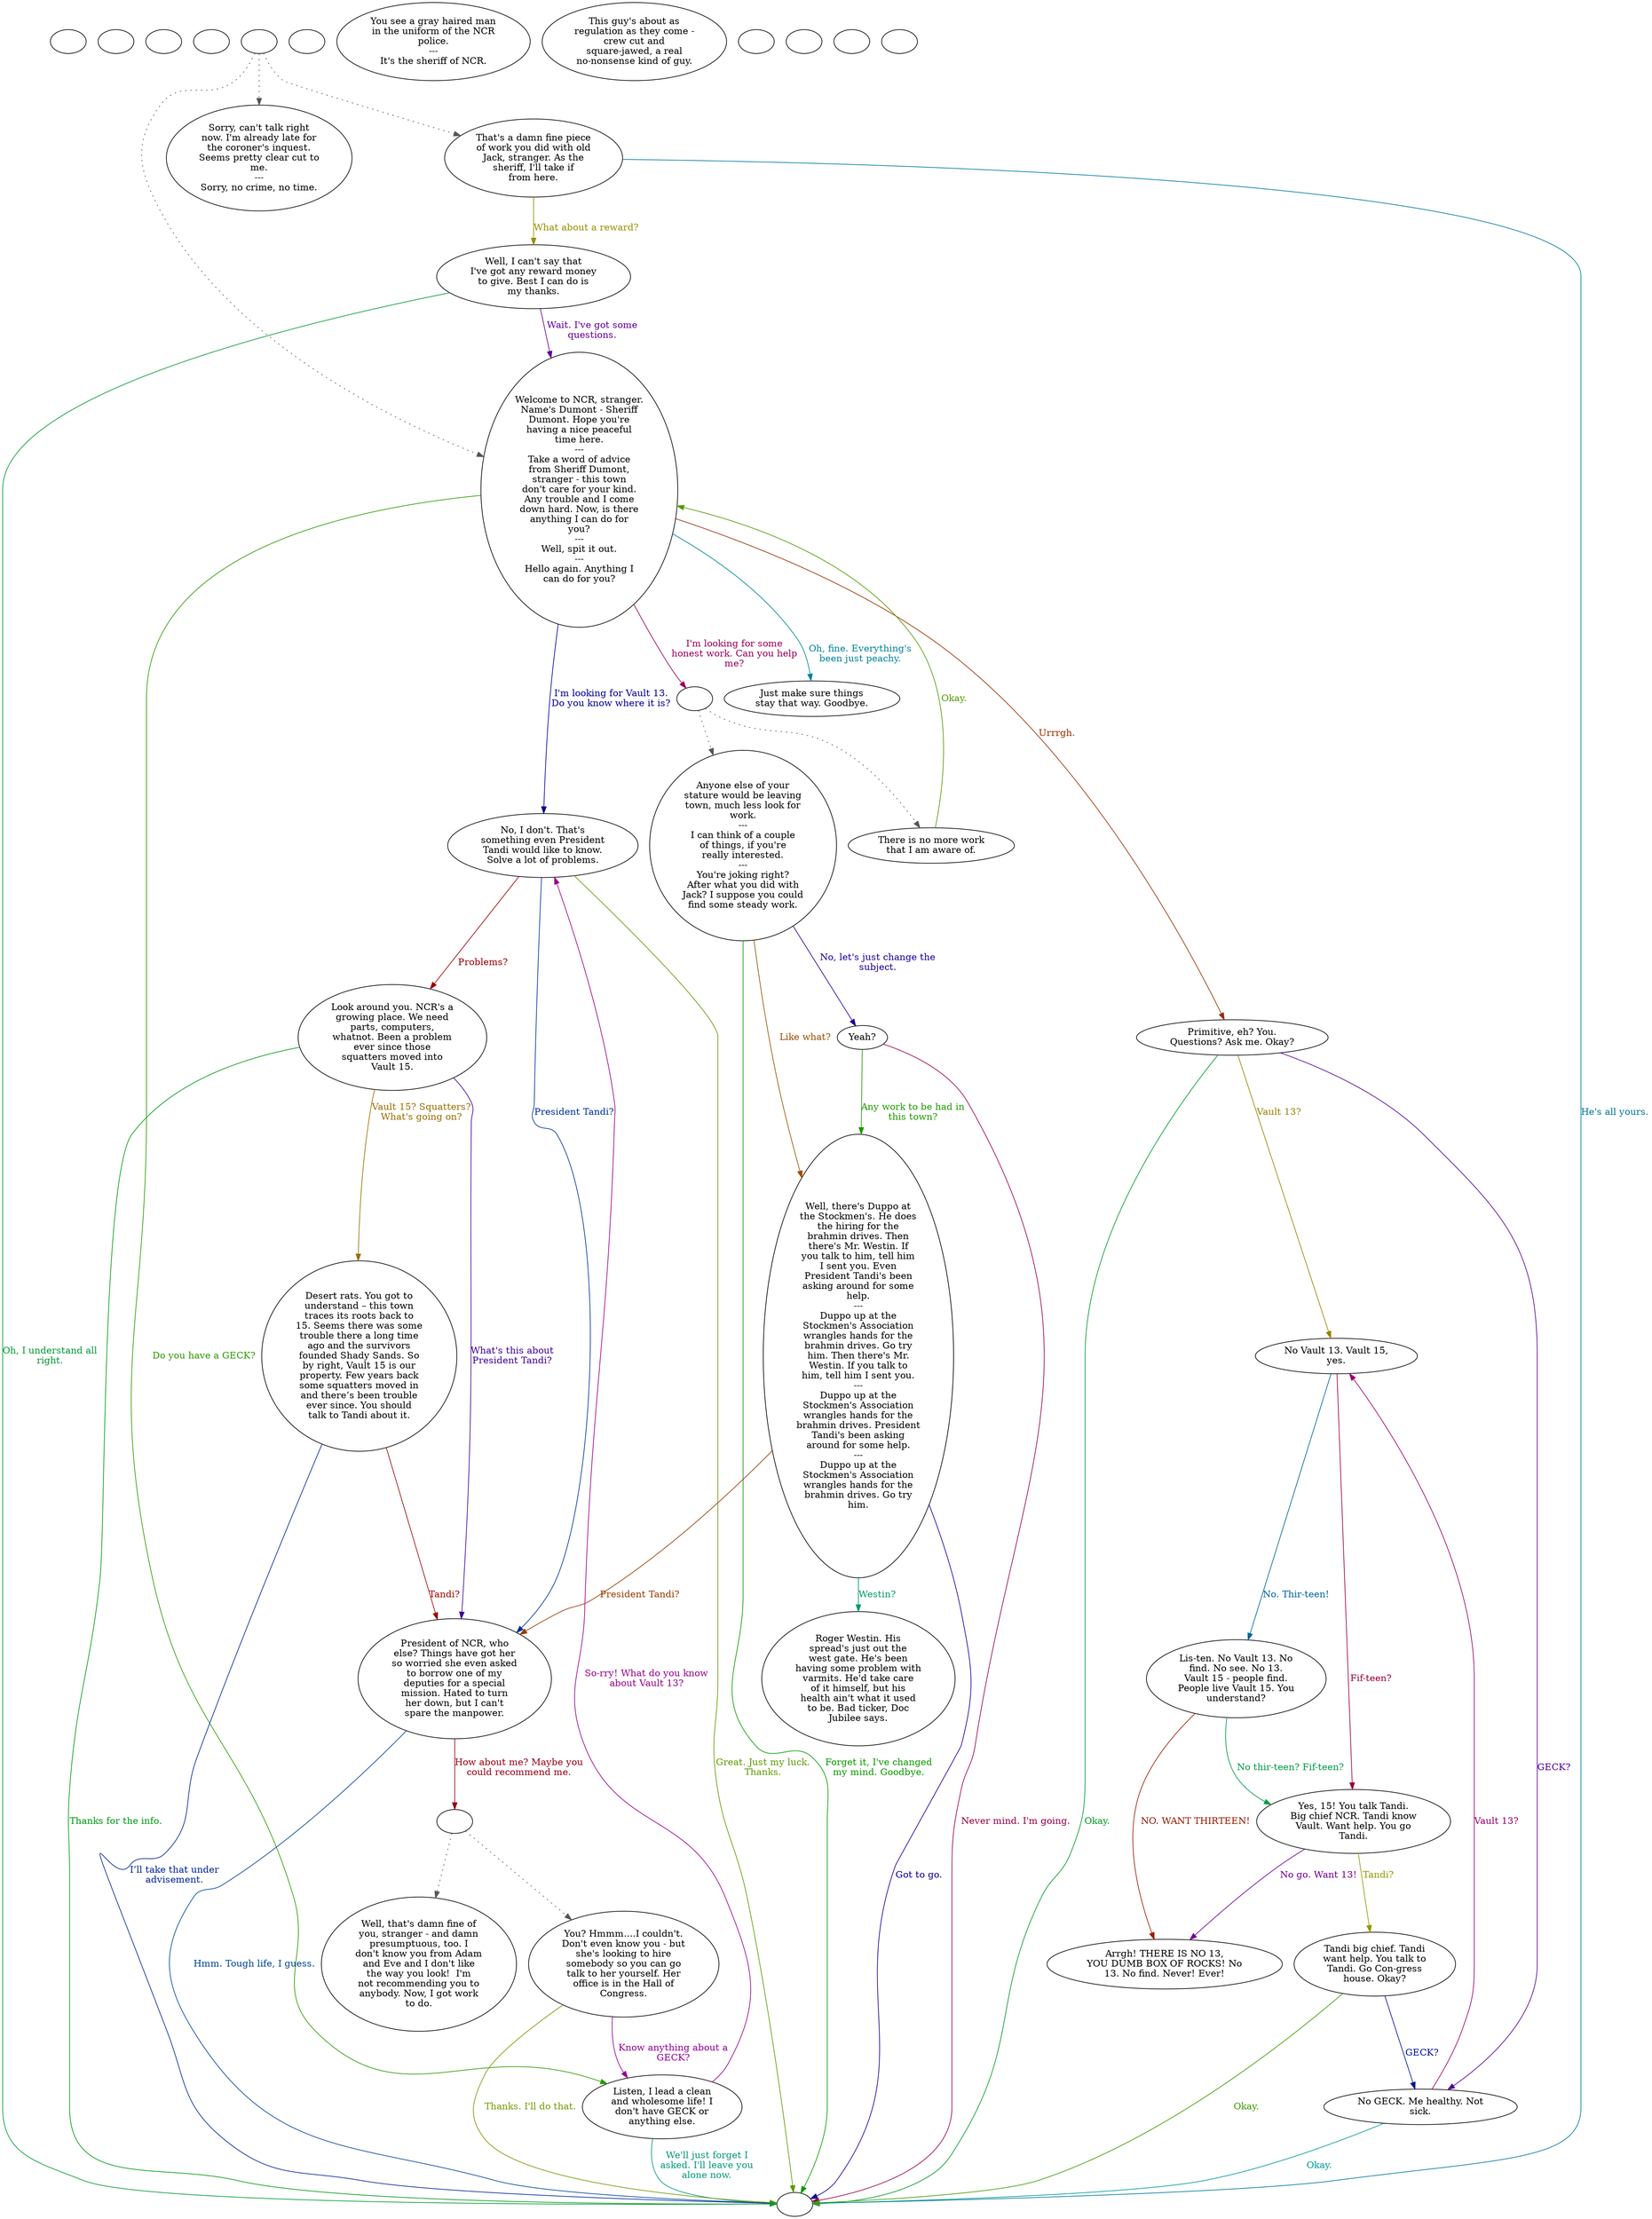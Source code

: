 digraph scsherif {
  "checkPartyMembersNearDoor" [style=filled       fillcolor="#FFFFFF"       color="#000000"]
  "checkPartyMembersNearDoor" [label=""]
  "start" [style=filled       fillcolor="#FFFFFF"       color="#000000"]
  "start" [label=""]
  "critter_p_proc" [style=filled       fillcolor="#FFFFFF"       color="#000000"]
  "critter_p_proc" [label=""]
  "pickup_p_proc" [style=filled       fillcolor="#FFFFFF"       color="#000000"]
  "pickup_p_proc" [label=""]
  "talk_p_proc" [style=filled       fillcolor="#FFFFFF"       color="#000000"]
  "talk_p_proc" -> "Node020" [style=dotted color="#555555"]
  "talk_p_proc" -> "Node022" [style=dotted color="#555555"]
  "talk_p_proc" -> "Node001" [style=dotted color="#555555"]
  "talk_p_proc" [label=""]
  "destroy_p_proc" [style=filled       fillcolor="#FFFFFF"       color="#000000"]
  "destroy_p_proc" [label=""]
  "look_at_p_proc" [style=filled       fillcolor="#FFFFFF"       color="#000000"]
  "look_at_p_proc" [label="You see a gray haired man\nin the uniform of the NCR\npolice.\n---\nIt's the sheriff of NCR."]
  "description_p_proc" [style=filled       fillcolor="#FFFFFF"       color="#000000"]
  "description_p_proc" [label="This guy's about as\nregulation as they come -\ncrew cut and\nsquare-jawed, a real\nno-nonsense kind of guy."]
  "use_skill_on_p_proc" [style=filled       fillcolor="#FFFFFF"       color="#000000"]
  "use_skill_on_p_proc" [label=""]
  "damage_p_proc" [style=filled       fillcolor="#FFFFFF"       color="#000000"]
  "damage_p_proc" [label=""]
  "map_enter_p_proc" [style=filled       fillcolor="#FFFFFF"       color="#000000"]
  "map_enter_p_proc" [label=""]
  "Node998" [style=filled       fillcolor="#FFFFFF"       color="#000000"]
  "Node998" [label=""]
  "Node999" [style=filled       fillcolor="#FFFFFF"       color="#000000"]
  "Node999" [label=""]
  "Node001" [style=filled       fillcolor="#FFFFFF"       color="#000000"]
  "Node001" [label="Welcome to NCR, stranger.\nName's Dumont - Sheriff\nDumont. Hope you're\nhaving a nice peaceful\ntime here.\n---\nTake a word of advice\nfrom Sheriff Dumont,\nstranger - this town\ndon't care for your kind.\nAny trouble and I come\ndown hard. Now, is there\nanything I can do for\nyou?\n---\nWell, spit it out.\n---\nHello again. Anything I\ncan do for you?"]
  "Node001" -> "Node002" [label="Urrrgh." color="#992E00" fontcolor="#992E00"]
  "Node001" -> "Node003" [label="I'm looking for Vault 13.\nDo you know where it is?" color="#020099" fontcolor="#020099"]
  "Node001" -> "Node004" [label="Do you have a GECK?" color="#2B9900" fontcolor="#2B9900"]
  "Node001" -> "Node524" [label="I'm looking for some\nhonest work. Can you help\nme?" color="#990058" fontcolor="#990058"]
  "Node001" -> "Node019" [label="Oh, fine. Everything's\nbeen just peachy." color="#008499" fontcolor="#008499"]
  "Node002" [style=filled       fillcolor="#FFFFFF"       color="#000000"]
  "Node002" [label="Primitive, eh? You.\nQuestions? Ask me. Okay?"]
  "Node002" -> "Node006" [label="Vault 13?" color="#998100" fontcolor="#998100"]
  "Node002" -> "Node011" [label="GECK?" color="#540099" fontcolor="#540099"]
  "Node002" -> "Node999" [label="Okay." color="#009928" fontcolor="#009928"]
  "Node003" [style=filled       fillcolor="#FFFFFF"       color="#000000"]
  "Node003" [label="No, I don't. That's\nsomething even President\nTandi would like to know.\nSolve a lot of problems."]
  "Node003" -> "Node012" [label="Problems?" color="#990005" fontcolor="#990005"]
  "Node003" -> "Node013" [label="President Tandi?" color="#003299" fontcolor="#003299"]
  "Node003" -> "Node999" [label="Great. Just my luck.\nThanks." color="#5E9900" fontcolor="#5E9900"]
  "Node004" [style=filled       fillcolor="#FFFFFF"       color="#000000"]
  "Node004" [label="Listen, I lead a clean\nand wholesome life! I\ndon't have GECK or\nanything else."]
  "Node004" -> "Node003" [label="So-rry! What do you know\nabout Vault 13?" color="#99008B" fontcolor="#99008B"]
  "Node004" -> "Node999" [label="We'll just forget I\nasked. I'll leave you\nalone now." color="#00997B" fontcolor="#00997B"]
  "Node005" [style=filled       fillcolor="#FFFFFF"       color="#000000"]
  "Node005" [label="Anyone else of your\nstature would be leaving\ntown, much less look for\nwork.\n---\nI can think of a couple\nof things, if you're\nreally interested.\n---\nYou're joking right?\nAfter what you did with\nJack? I suppose you could\nfind some steady work."]
  "Node005" -> "Node016" [label="Like what?" color="#994E00" fontcolor="#994E00"]
  "Node005" -> "Node018" [label="No, let's just change the\nsubject." color="#210099" fontcolor="#210099"]
  "Node005" -> "Node999" [label="Forget it, I've changed\nmy mind. Goodbye." color="#0B9900" fontcolor="#0B9900"]
  "Node006" [style=filled       fillcolor="#FFFFFF"       color="#000000"]
  "Node006" [label="No Vault 13. Vault 15,\nyes."]
  "Node006" -> "Node007" [label="Fif-teen?" color="#990038" fontcolor="#990038"]
  "Node006" -> "Node008" [label="No. Thir-teen!" color="#006599" fontcolor="#006599"]
  "Node007" [style=filled       fillcolor="#FFFFFF"       color="#000000"]
  "Node007" [label="Yes, 15! You talk Tandi.\nBig chief NCR. Tandi know\nVault. Want help. You go\nTandi."]
  "Node007" -> "Node010" [label="Tandi?" color="#919900" fontcolor="#919900"]
  "Node007" -> "Node009" [label="No go. Want 13!" color="#740099" fontcolor="#740099"]
  "Node008" [style=filled       fillcolor="#FFFFFF"       color="#000000"]
  "Node008" [label="Lis-ten. No Vault 13. No\nfind. No see. No 13.\nVault 15 - people find.\nPeople live Vault 15. You\nunderstand?"]
  "Node008" -> "Node007" [label="No thir-teen? Fif-teen?" color="#009947" fontcolor="#009947"]
  "Node008" -> "Node009" [label="NO. WANT THIRTEEN!" color="#991B00" fontcolor="#991B00"]
  "Node009" [style=filled       fillcolor="#FFFFFF"       color="#000000"]
  "Node009" [label="Arrgh! THERE IS NO 13,\nYOU DUMB BOX OF ROCKS! No\n13. No find. Never! Ever!"]
  "Node010" [style=filled       fillcolor="#FFFFFF"       color="#000000"]
  "Node010" [label="Tandi big chief. Tandi\nwant help. You talk to\nTandi. Go Con-gress\nhouse. Okay?"]
  "Node010" -> "Node011" [label="GECK?" color="#001299" fontcolor="#001299"]
  "Node010" -> "Node999" [label="Okay." color="#3F9900" fontcolor="#3F9900"]
  "Node011" [style=filled       fillcolor="#FFFFFF"       color="#000000"]
  "Node011" [label="No GECK. Me healthy. Not\nsick."]
  "Node011" -> "Node006" [label="Vault 13?" color="#99006B" fontcolor="#99006B"]
  "Node011" -> "Node999" [label="Okay." color="#009899" fontcolor="#009899"]
  "Node012" [style=filled       fillcolor="#FFFFFF"       color="#000000"]
  "Node012" [label="Look around you. NCR's a\ngrowing place. We need\nparts, computers,\nwhatnot. Been a problem\never since those\nsquatters moved into\nVault 15."]
  "Node012" -> "Node023" [label="Vault 15? Squatters?\nWhat's going on?" color="#996E00" fontcolor="#996E00"]
  "Node012" -> "Node013" [label="What's this about\nPresident Tandi?" color="#410099" fontcolor="#410099"]
  "Node012" -> "Node999" [label="Thanks for the info." color="#009914" fontcolor="#009914"]
  "Node013" [style=filled       fillcolor="#FFFFFF"       color="#000000"]
  "Node013" [label="President of NCR, who\nelse? Things have got her\nso worried she even asked\nto borrow one of my\ndeputies for a special\nmission. Hated to turn\nher down, but I can't\nspare the manpower."]
  "Node013" -> "Node1415a" [label="How about me? Maybe you\ncould recommend me." color="#990018" fontcolor="#990018"]
  "Node013" -> "Node999" [label="Hmm. Tough life, I guess." color="#004599" fontcolor="#004599"]
  "Node014" [style=filled       fillcolor="#FFFFFF"       color="#000000"]
  "Node014" [label="You? Hmmm....I couldn't.\nDon't even know you - but\nshe's looking to hire\nsomebody so you can go\ntalk to her yourself. Her\noffice is in the Hall of\nCongress."]
  "Node014" -> "Node999" [label="Thanks. I'll do that." color="#729900" fontcolor="#729900"]
  "Node014" -> "Node004" [label="Know anything about a\nGECK?" color="#940099" fontcolor="#940099"]
  "Node015" [style=filled       fillcolor="#FFFFFF"       color="#000000"]
  "Node015" [label="Well, that's damn fine of\nyou, stranger - and damn\npresumptuous, too. I\ndon't know you from Adam\nand Eve and I don't like\nthe way you look!  I'm\nnot recommending you to\nanybody. Now, I got work\nto do."]
  "Node016" [style=filled       fillcolor="#FFFFFF"       color="#000000"]
  "Node016" [label="Well, there's Duppo at\nthe Stockmen's. He does\nthe hiring for the\nbrahmin drives. Then\nthere's Mr. Westin. If\nyou talk to him, tell him\nI sent you. Even\nPresident Tandi's been\nasking around for some\nhelp.\n---\nDuppo up at the\nStockmen's Association\nwrangles hands for the\nbrahmin drives. Go try\nhim. Then there's Mr.\nWestin. If you talk to\nhim, tell him I sent you.\n---\nDuppo up at the\nStockmen's Association\nwrangles hands for the\nbrahmin drives. President\nTandi's been asking\naround for some help.\n---\nDuppo up at the\nStockmen's Association\nwrangles hands for the\nbrahmin drives. Go try\nhim."]
  "Node016" -> "Node017" [label="Westin?" color="#009967" fontcolor="#009967"]
  "Node016" -> "Node013" [label="President Tandi?" color="#993A00" fontcolor="#993A00"]
  "Node016" -> "Node999" [label="Got to go." color="#0E0099" fontcolor="#0E0099"]
  "Node017" [style=filled       fillcolor="#FFFFFF"       color="#000000"]
  "Node017" [label="Roger Westin. His\nspread's just out the\nwest gate. He's been\nhaving some problem with\nvarmits. He'd take care\nof it himself, but his\nhealth ain't what it used\nto be. Bad ticker, Doc\nJubilee says."]
  "Node018" [style=filled       fillcolor="#FFFFFF"       color="#000000"]
  "Node018" [label="Yeah?"]
  "Node018" -> "Node016" [label="Any work to be had in\nthis town?" color="#1F9900" fontcolor="#1F9900"]
  "Node018" -> "Node999" [label="Never mind. I'm going." color="#99004C" fontcolor="#99004C"]
  "Node019" [style=filled       fillcolor="#FFFFFF"       color="#000000"]
  "Node019" [label="Just make sure things\nstay that way. Goodbye."]
  "Node020" [style=filled       fillcolor="#FFFFFF"       color="#000000"]
  "Node020" [label="That's a damn fine piece\nof work you did with old\nJack, stranger. As the\nsheriff, I'll take if\nfrom here."]
  "Node020" -> "Node999" [label="He's all yours." color="#007899" fontcolor="#007899"]
  "Node020" -> "Node021" [label="What about a reward?" color="#998D00" fontcolor="#998D00"]
  "Node021" [style=filled       fillcolor="#FFFFFF"       color="#000000"]
  "Node021" [label="Well, I can't say that\nI've got any reward money\nto give. Best I can do is\nmy thanks."]
  "Node021" -> "Node001" [label="Wait. I've got some\nquestions." color="#610099" fontcolor="#610099"]
  "Node021" -> "Node999" [label="Oh, I understand all\nright." color="#009934" fontcolor="#009934"]
  "Node022" [style=filled       fillcolor="#FFFFFF"       color="#000000"]
  "Node022" [label="Sorry, can't talk right\nnow. I'm already late for\nthe coroner's inquest.\nSeems pretty clear cut to\nme.\n---\nSorry, no crime, no time."]
  "Node023" [style=filled       fillcolor="#FFFFFF"       color="#000000"]
  "Node023" [label="Desert rats. You got to\nunderstand – this town\ntraces its roots back to\n15. Seems there was some\ntrouble there a long time\nago and the survivors\nfounded Shady Sands. So\nby right, Vault 15 is our\nproperty. Few years back\nsome squatters moved in\nand there’s been trouble\never since. You should\ntalk to Tandi about it."]
  "Node023" -> "Node013" [label="Tandi?" color="#990700" fontcolor="#990700"]
  "Node023" -> "Node999" [label="I’ll take that under\nadvisement." color="#002599" fontcolor="#002599"]
  "Node024" [style=filled       fillcolor="#FFFFFF"       color="#000000"]
  "Node024" [label="There is no more work\nthat I am aware of."]
  "Node024" -> "Node001" [label="Okay." color="#529900" fontcolor="#529900"]
  "Node524" [style=filled       fillcolor="#FFFFFF"       color="#000000"]
  "Node524" -> "Node024" [style=dotted color="#555555"]
  "Node524" -> "Node005" [style=dotted color="#555555"]
  "Node524" [label=""]
  "Node1415a" [style=filled       fillcolor="#FFFFFF"       color="#000000"]
  "Node1415a" -> "Node014" [style=dotted color="#555555"]
  "Node1415a" -> "Node015" [style=dotted color="#555555"]
  "Node1415a" [label=""]
}
